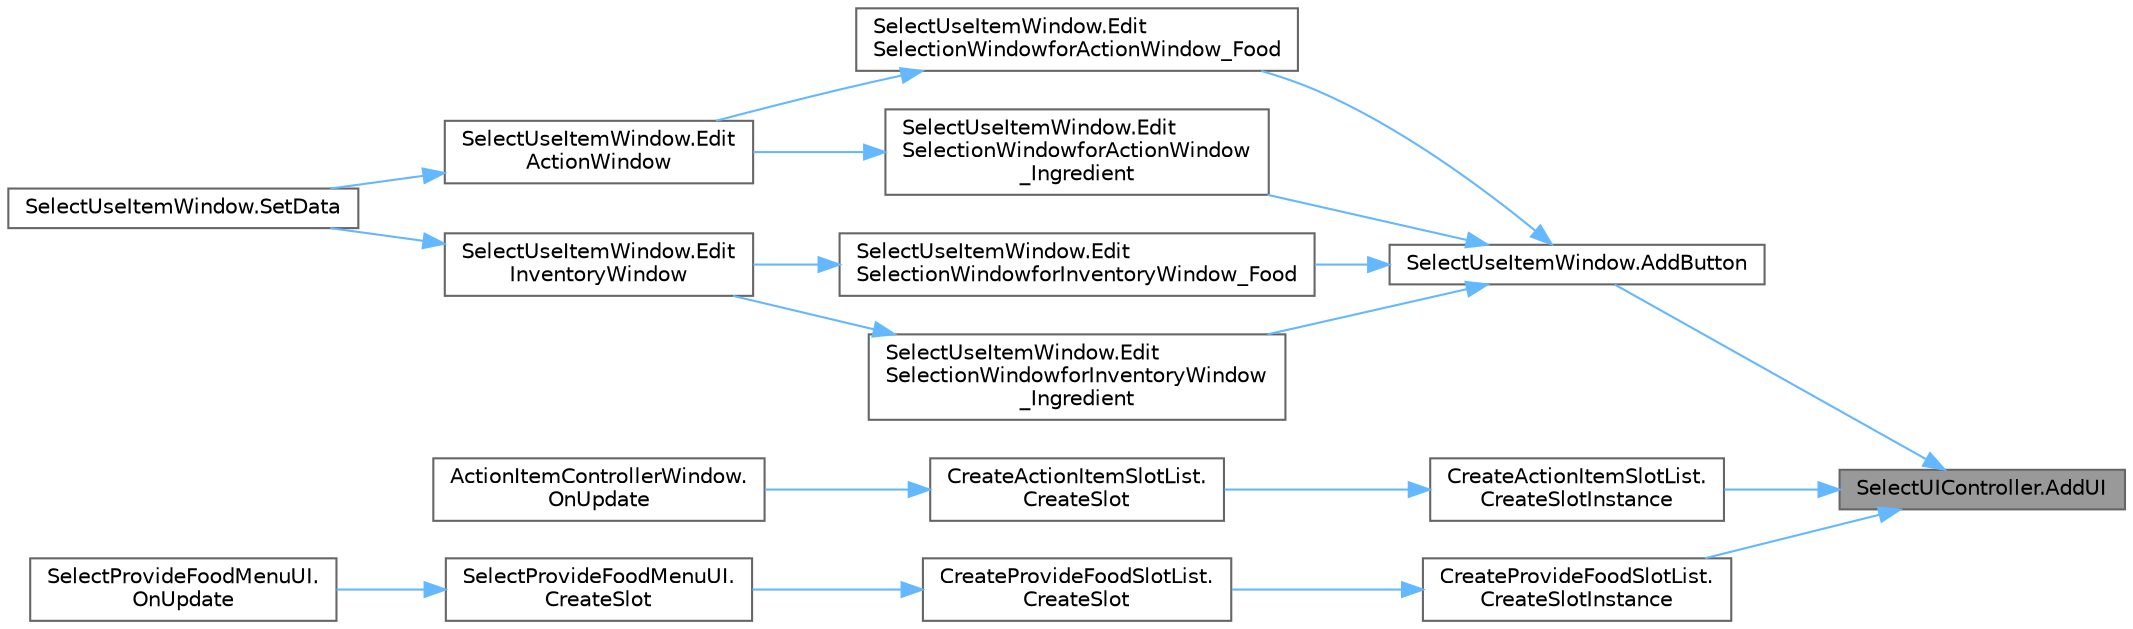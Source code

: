 digraph "SelectUIController.AddUI"
{
 // LATEX_PDF_SIZE
  bgcolor="transparent";
  edge [fontname=Helvetica,fontsize=10,labelfontname=Helvetica,labelfontsize=10];
  node [fontname=Helvetica,fontsize=10,shape=box,height=0.2,width=0.4];
  rankdir="RL";
  Node1 [id="Node000001",label="SelectUIController.AddUI",height=0.2,width=0.4,color="gray40", fillcolor="grey60", style="filled", fontcolor="black",tooltip="スロットリストに引数リストを追加する"];
  Node1 -> Node2 [id="edge1_Node000001_Node000002",dir="back",color="steelblue1",style="solid",tooltip=" "];
  Node2 [id="Node000002",label="SelectUseItemWindow.AddButton",height=0.2,width=0.4,color="grey40", fillcolor="white", style="filled",URL="$class_select_use_item_window.html#aa0a241dc7130d295593d73fa0b70aa6c",tooltip=" "];
  Node2 -> Node3 [id="edge2_Node000002_Node000003",dir="back",color="steelblue1",style="solid",tooltip=" "];
  Node3 [id="Node000003",label="SelectUseItemWindow.Edit\lSelectionWindowforActionWindow_Food",height=0.2,width=0.4,color="grey40", fillcolor="white", style="filled",URL="$class_select_use_item_window.html#ac22454c830d4f1380f55f990414ce0e4",tooltip=" "];
  Node3 -> Node4 [id="edge3_Node000003_Node000004",dir="back",color="steelblue1",style="solid",tooltip=" "];
  Node4 [id="Node000004",label="SelectUseItemWindow.Edit\lActionWindow",height=0.2,width=0.4,color="grey40", fillcolor="white", style="filled",URL="$class_select_use_item_window.html#a0d00a50685f9f860695bc069eed93355",tooltip="// 選択ウィンドウ(アクションアイテムウィンドウ版)作成"];
  Node4 -> Node5 [id="edge4_Node000004_Node000005",dir="back",color="steelblue1",style="solid",tooltip=" "];
  Node5 [id="Node000005",label="SelectUseItemWindow.SetData",height=0.2,width=0.4,color="grey40", fillcolor="white", style="filled",URL="$class_select_use_item_window.html#ad518a1a292ad9373c49e04a3560f0cb2",tooltip=" "];
  Node2 -> Node6 [id="edge5_Node000002_Node000006",dir="back",color="steelblue1",style="solid",tooltip=" "];
  Node6 [id="Node000006",label="SelectUseItemWindow.Edit\lSelectionWindowforActionWindow\l_Ingredient",height=0.2,width=0.4,color="grey40", fillcolor="white", style="filled",URL="$class_select_use_item_window.html#a7de98967d6d4e1063bab5b27c4a59da1",tooltip=" "];
  Node6 -> Node4 [id="edge6_Node000006_Node000004",dir="back",color="steelblue1",style="solid",tooltip=" "];
  Node2 -> Node7 [id="edge7_Node000002_Node000007",dir="back",color="steelblue1",style="solid",tooltip=" "];
  Node7 [id="Node000007",label="SelectUseItemWindow.Edit\lSelectionWindowforInventoryWindow_Food",height=0.2,width=0.4,color="grey40", fillcolor="white", style="filled",URL="$class_select_use_item_window.html#a2ee3432ac6aebe5c5848fe53d6464a13",tooltip=" "];
  Node7 -> Node8 [id="edge8_Node000007_Node000008",dir="back",color="steelblue1",style="solid",tooltip=" "];
  Node8 [id="Node000008",label="SelectUseItemWindow.Edit\lInventoryWindow",height=0.2,width=0.4,color="grey40", fillcolor="white", style="filled",URL="$class_select_use_item_window.html#a50800471b14912a5d114c2d6966184d5",tooltip="// 選択ウィンドウ(インベントリアイテムウィンドウ版)作成"];
  Node8 -> Node5 [id="edge9_Node000008_Node000005",dir="back",color="steelblue1",style="solid",tooltip=" "];
  Node2 -> Node9 [id="edge10_Node000002_Node000009",dir="back",color="steelblue1",style="solid",tooltip=" "];
  Node9 [id="Node000009",label="SelectUseItemWindow.Edit\lSelectionWindowforInventoryWindow\l_Ingredient",height=0.2,width=0.4,color="grey40", fillcolor="white", style="filled",URL="$class_select_use_item_window.html#aac2f122f7e836135330d72cb1037bcd3",tooltip=" "];
  Node9 -> Node8 [id="edge11_Node000009_Node000008",dir="back",color="steelblue1",style="solid",tooltip=" "];
  Node1 -> Node10 [id="edge12_Node000001_Node000010",dir="back",color="steelblue1",style="solid",tooltip=" "];
  Node10 [id="Node000010",label="CreateActionItemSlotList.\lCreateSlotInstance",height=0.2,width=0.4,color="grey40", fillcolor="white", style="filled",URL="$class_create_action_item_slot_list.html#a728d306ee2e102c945f86a2c8e67c5cd",tooltip=" "];
  Node10 -> Node11 [id="edge13_Node000010_Node000011",dir="back",color="steelblue1",style="solid",tooltip=" "];
  Node11 [id="Node000011",label="CreateActionItemSlotList.\lCreateSlot",height=0.2,width=0.4,color="grey40", fillcolor="white", style="filled",URL="$class_create_action_item_slot_list.html#a072172efe53c614db9d36a7f6f050978",tooltip=" "];
  Node11 -> Node12 [id="edge14_Node000011_Node000012",dir="back",color="steelblue1",style="solid",tooltip=" "];
  Node12 [id="Node000012",label="ActionItemControllerWindow.\lOnUpdate",height=0.2,width=0.4,color="grey40", fillcolor="white", style="filled",URL="$class_action_item_controller_window.html#a078236b0b5494f9818cf02a345a4607b",tooltip=" "];
  Node1 -> Node13 [id="edge15_Node000001_Node000013",dir="back",color="steelblue1",style="solid",tooltip=" "];
  Node13 [id="Node000013",label="CreateProvideFoodSlotList.\lCreateSlotInstance",height=0.2,width=0.4,color="grey40", fillcolor="white", style="filled",URL="$class_create_provide_food_slot_list.html#a60a6e2178d76a85a8844f93eadf82fb6",tooltip=" "];
  Node13 -> Node14 [id="edge16_Node000013_Node000014",dir="back",color="steelblue1",style="solid",tooltip=" "];
  Node14 [id="Node000014",label="CreateProvideFoodSlotList.\lCreateSlot",height=0.2,width=0.4,color="grey40", fillcolor="white", style="filled",URL="$class_create_provide_food_slot_list.html#a16592a5a5306b45bc19d0786da844e93",tooltip=" "];
  Node14 -> Node15 [id="edge17_Node000014_Node000015",dir="back",color="steelblue1",style="solid",tooltip=" "];
  Node15 [id="Node000015",label="SelectProvideFoodMenuUI.\lCreateSlot",height=0.2,width=0.4,color="grey40", fillcolor="white", style="filled",URL="$class_select_provide_food_menu_u_i.html#a6c0416bb72508af4b27fd5e315b45d14",tooltip=" "];
  Node15 -> Node16 [id="edge18_Node000015_Node000016",dir="back",color="steelblue1",style="solid",tooltip=" "];
  Node16 [id="Node000016",label="SelectProvideFoodMenuUI.\lOnUpdate",height=0.2,width=0.4,color="grey40", fillcolor="white", style="filled",URL="$class_select_provide_food_menu_u_i.html#adb348cb5cdebcad98b0e8892537469df",tooltip="常に動作"];
}
